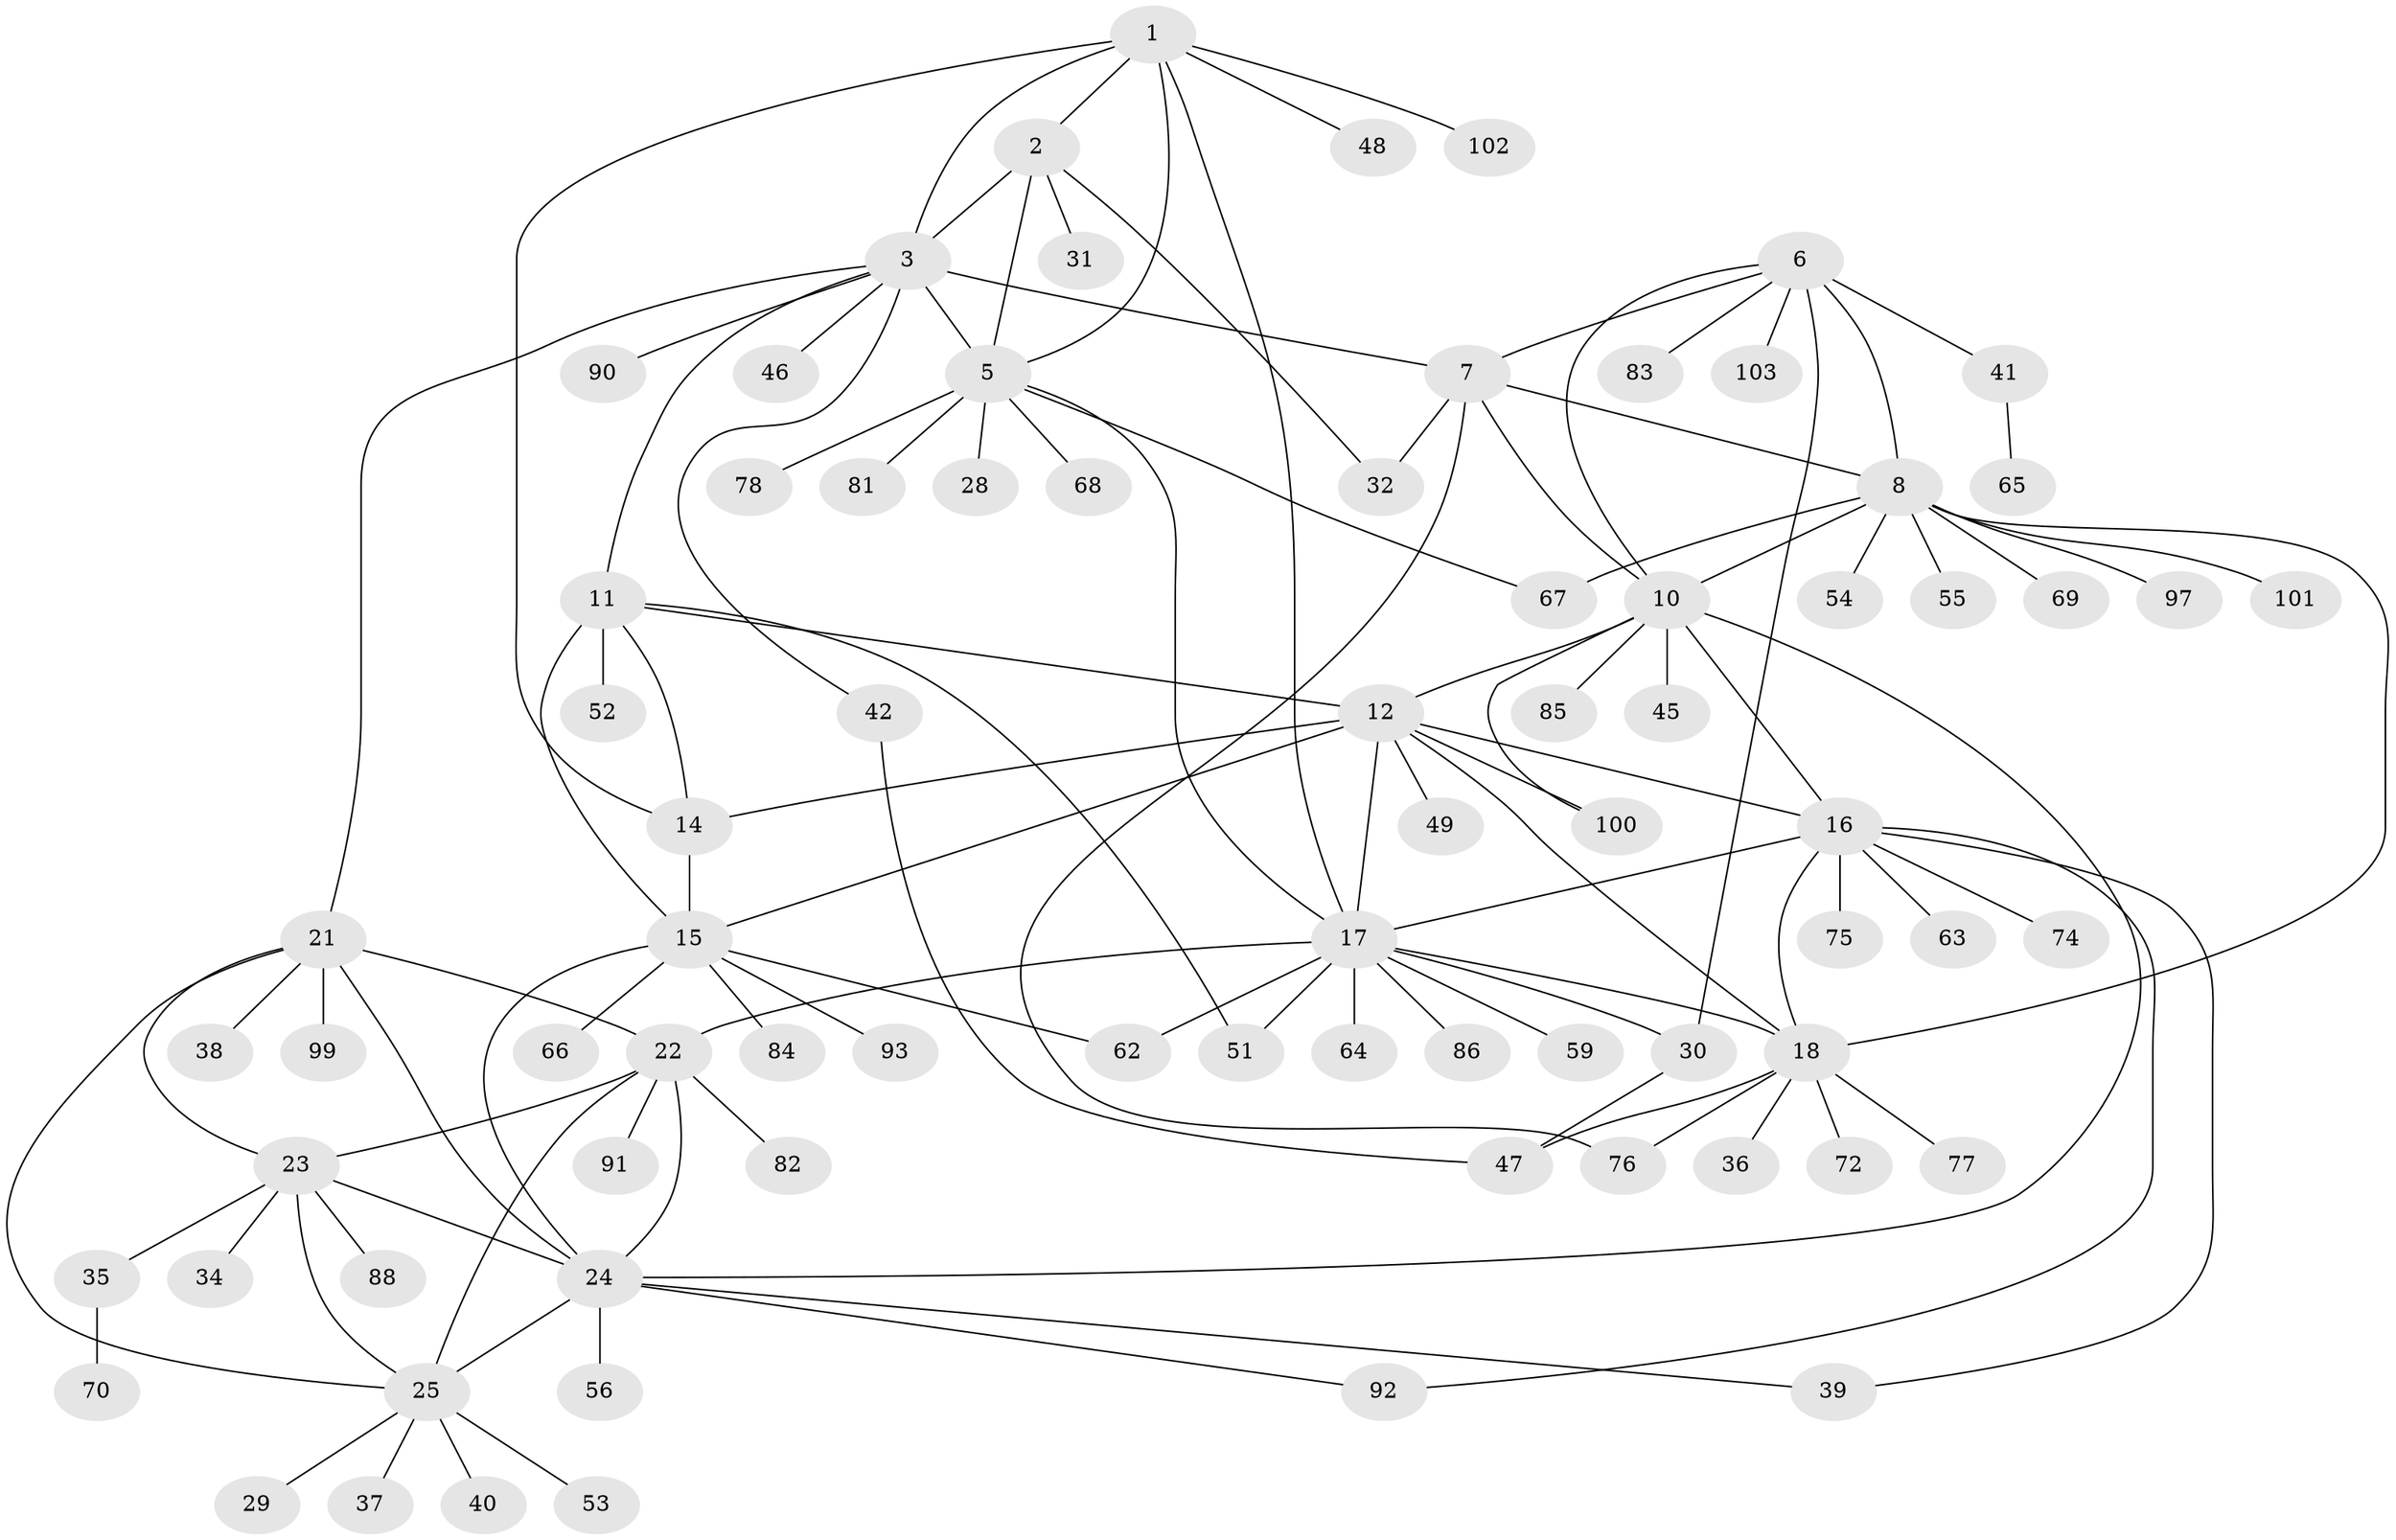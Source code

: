 // Generated by graph-tools (version 1.1) at 2025/24/03/03/25 07:24:13]
// undirected, 78 vertices, 115 edges
graph export_dot {
graph [start="1"]
  node [color=gray90,style=filled];
  1 [super="+94"];
  2;
  3 [super="+4"];
  5 [super="+58"];
  6 [super="+89"];
  7 [super="+43"];
  8 [super="+9"];
  10 [super="+95"];
  11 [super="+13"];
  12 [super="+19"];
  14 [super="+26"];
  15 [super="+57"];
  16 [super="+87"];
  17 [super="+33"];
  18 [super="+20"];
  21;
  22 [super="+60"];
  23 [super="+44"];
  24 [super="+96"];
  25 [super="+27"];
  28;
  29 [super="+71"];
  30;
  31 [super="+80"];
  32;
  34;
  35 [super="+79"];
  36;
  37;
  38;
  39;
  40 [super="+98"];
  41;
  42 [super="+50"];
  45;
  46;
  47;
  48;
  49;
  51;
  52 [super="+61"];
  53;
  54;
  55;
  56;
  59;
  62;
  63;
  64;
  65;
  66;
  67 [super="+73"];
  68;
  69;
  70;
  72;
  74;
  75;
  76;
  77;
  78;
  81;
  82;
  83;
  84;
  85;
  86;
  88;
  90;
  91;
  92;
  93;
  97;
  99;
  100;
  101;
  102;
  103;
  1 -- 2;
  1 -- 3 [weight=2];
  1 -- 5;
  1 -- 17;
  1 -- 48;
  1 -- 102;
  1 -- 14;
  2 -- 3 [weight=2];
  2 -- 5;
  2 -- 31;
  2 -- 32;
  3 -- 5 [weight=2];
  3 -- 7;
  3 -- 11;
  3 -- 21;
  3 -- 46;
  3 -- 90;
  3 -- 42;
  5 -- 28;
  5 -- 67;
  5 -- 68;
  5 -- 78;
  5 -- 81;
  5 -- 17;
  6 -- 7;
  6 -- 8 [weight=2];
  6 -- 10;
  6 -- 30;
  6 -- 41;
  6 -- 83;
  6 -- 103;
  7 -- 8 [weight=2];
  7 -- 10;
  7 -- 76;
  7 -- 32;
  8 -- 10 [weight=2];
  8 -- 69;
  8 -- 97;
  8 -- 67;
  8 -- 101;
  8 -- 18;
  8 -- 54;
  8 -- 55;
  10 -- 12;
  10 -- 24;
  10 -- 45;
  10 -- 85;
  10 -- 16;
  10 -- 100;
  11 -- 12 [weight=2];
  11 -- 14 [weight=2];
  11 -- 15 [weight=2];
  11 -- 51;
  11 -- 52;
  12 -- 14;
  12 -- 15;
  12 -- 49;
  12 -- 100;
  12 -- 16;
  12 -- 17;
  12 -- 18 [weight=2];
  14 -- 15;
  15 -- 24;
  15 -- 62;
  15 -- 66;
  15 -- 84;
  15 -- 93;
  16 -- 17;
  16 -- 18 [weight=2];
  16 -- 39;
  16 -- 63;
  16 -- 74;
  16 -- 75;
  16 -- 92;
  17 -- 18 [weight=2];
  17 -- 22;
  17 -- 30;
  17 -- 51;
  17 -- 59;
  17 -- 62;
  17 -- 64;
  17 -- 86;
  18 -- 36;
  18 -- 72;
  18 -- 77;
  18 -- 76;
  18 -- 47;
  21 -- 22;
  21 -- 23;
  21 -- 24;
  21 -- 25;
  21 -- 38;
  21 -- 99;
  22 -- 23;
  22 -- 24;
  22 -- 25;
  22 -- 82;
  22 -- 91;
  23 -- 24;
  23 -- 25;
  23 -- 34;
  23 -- 35;
  23 -- 88;
  24 -- 25;
  24 -- 39;
  24 -- 56;
  24 -- 92;
  25 -- 29;
  25 -- 37;
  25 -- 40;
  25 -- 53;
  30 -- 47;
  35 -- 70;
  41 -- 65;
  42 -- 47;
}
